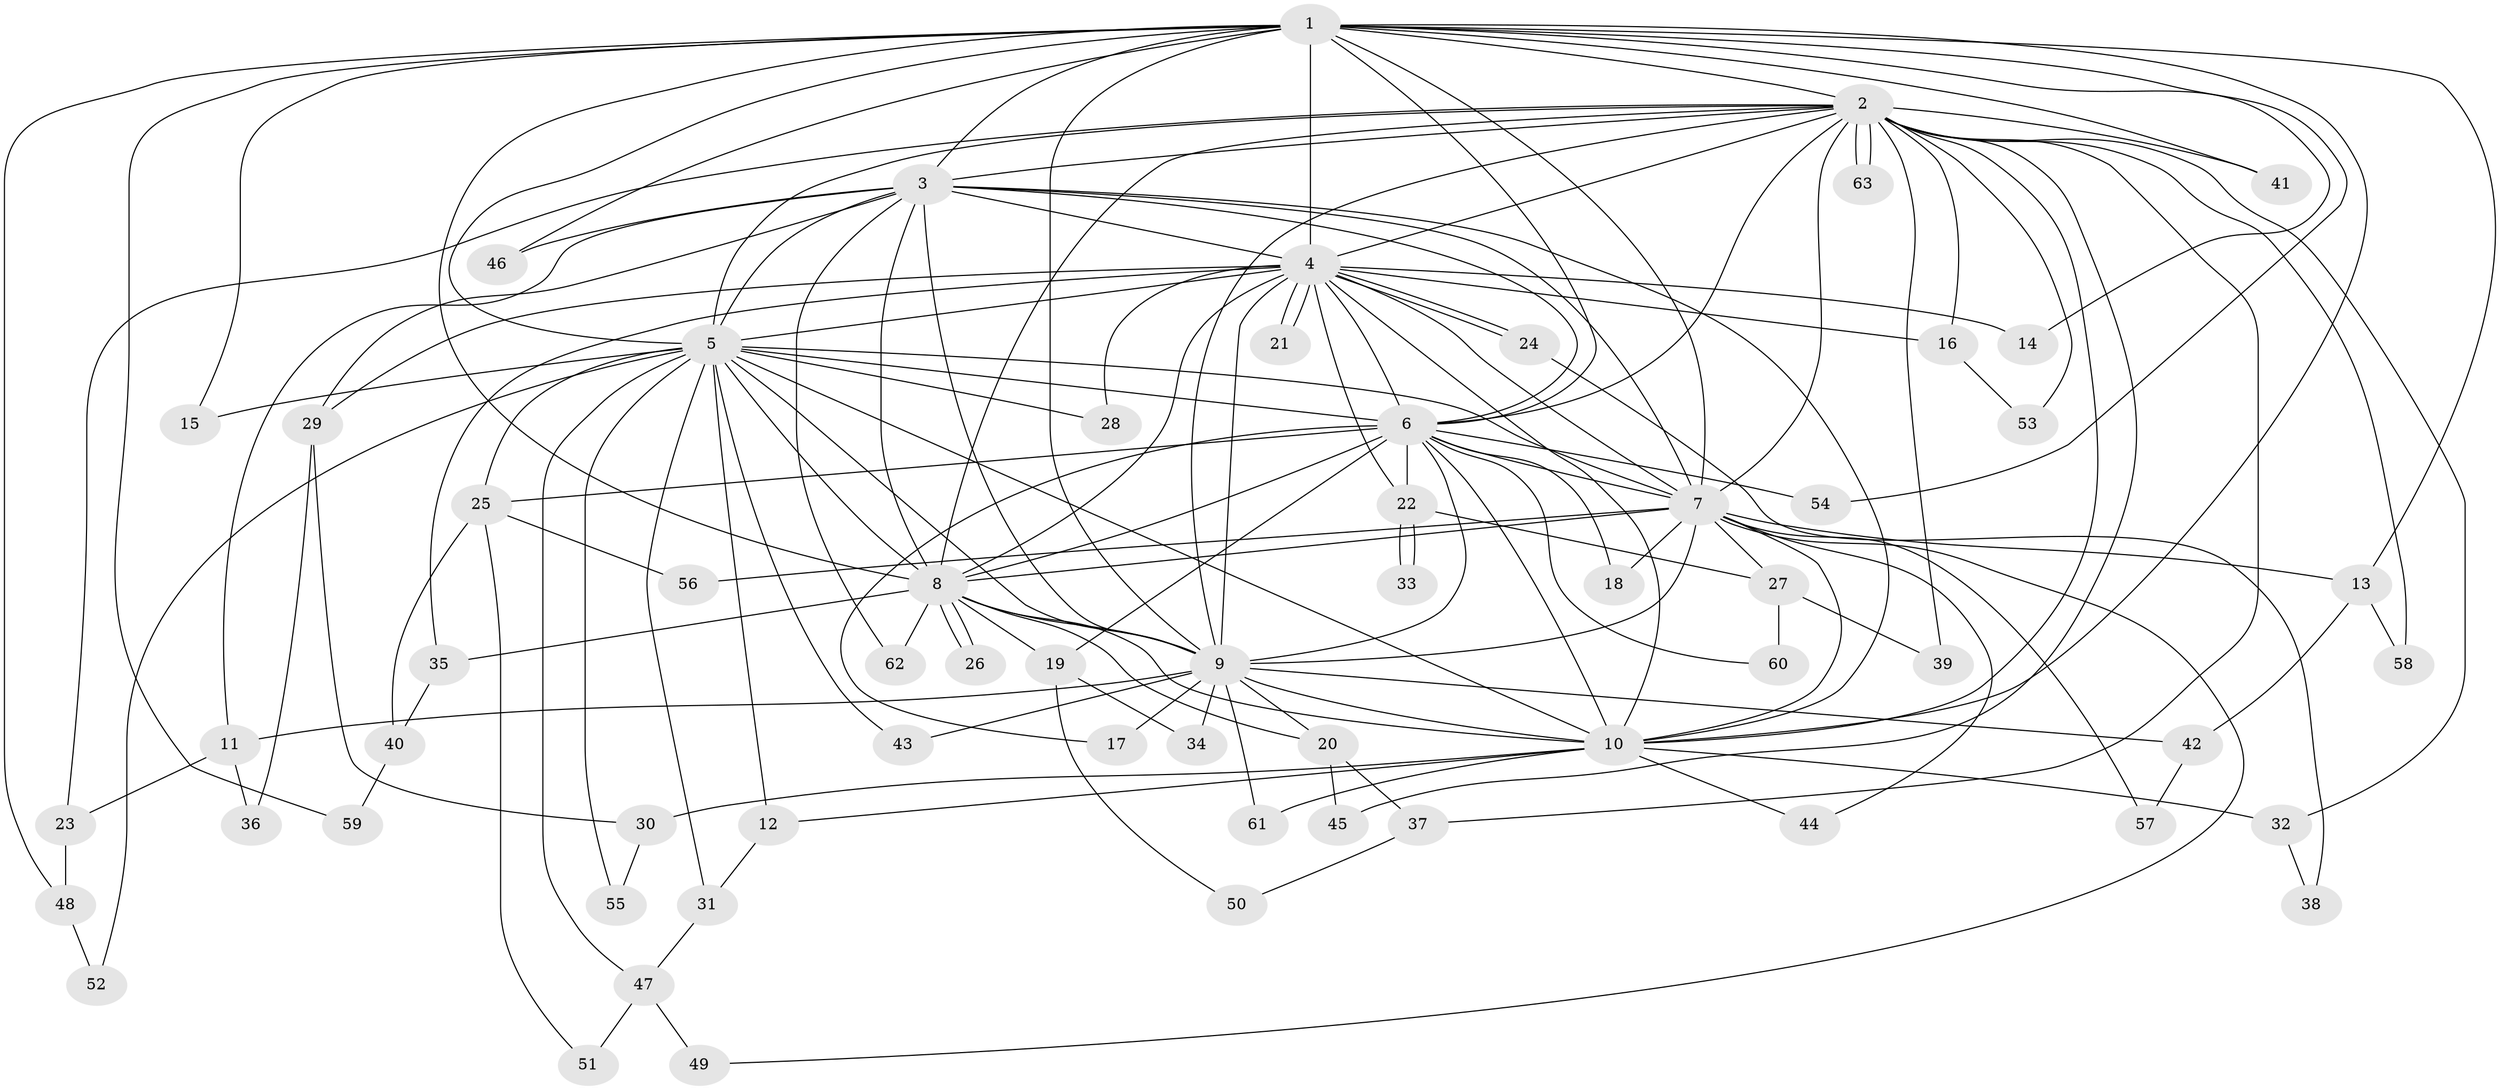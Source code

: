 // coarse degree distribution, {20: 0.021739130434782608, 22: 0.021739130434782608, 15: 0.021739130434782608, 19: 0.021739130434782608, 11: 0.021739130434782608, 9: 0.021739130434782608, 4: 0.08695652173913043, 3: 0.10869565217391304, 2: 0.5652173913043478, 5: 0.06521739130434782, 1: 0.021739130434782608, 7: 0.021739130434782608}
// Generated by graph-tools (version 1.1) at 2025/41/03/06/25 10:41:36]
// undirected, 63 vertices, 151 edges
graph export_dot {
graph [start="1"]
  node [color=gray90,style=filled];
  1;
  2;
  3;
  4;
  5;
  6;
  7;
  8;
  9;
  10;
  11;
  12;
  13;
  14;
  15;
  16;
  17;
  18;
  19;
  20;
  21;
  22;
  23;
  24;
  25;
  26;
  27;
  28;
  29;
  30;
  31;
  32;
  33;
  34;
  35;
  36;
  37;
  38;
  39;
  40;
  41;
  42;
  43;
  44;
  45;
  46;
  47;
  48;
  49;
  50;
  51;
  52;
  53;
  54;
  55;
  56;
  57;
  58;
  59;
  60;
  61;
  62;
  63;
  1 -- 2;
  1 -- 3;
  1 -- 4;
  1 -- 5;
  1 -- 6;
  1 -- 7;
  1 -- 8;
  1 -- 9;
  1 -- 10;
  1 -- 13;
  1 -- 14;
  1 -- 15;
  1 -- 41;
  1 -- 46;
  1 -- 48;
  1 -- 54;
  1 -- 59;
  2 -- 3;
  2 -- 4;
  2 -- 5;
  2 -- 6;
  2 -- 7;
  2 -- 8;
  2 -- 9;
  2 -- 10;
  2 -- 16;
  2 -- 23;
  2 -- 32;
  2 -- 37;
  2 -- 39;
  2 -- 41;
  2 -- 45;
  2 -- 53;
  2 -- 58;
  2 -- 63;
  2 -- 63;
  3 -- 4;
  3 -- 5;
  3 -- 6;
  3 -- 7;
  3 -- 8;
  3 -- 9;
  3 -- 10;
  3 -- 11;
  3 -- 29;
  3 -- 46;
  3 -- 62;
  4 -- 5;
  4 -- 6;
  4 -- 7;
  4 -- 8;
  4 -- 9;
  4 -- 10;
  4 -- 14;
  4 -- 16;
  4 -- 21;
  4 -- 21;
  4 -- 22;
  4 -- 24;
  4 -- 24;
  4 -- 28;
  4 -- 29;
  4 -- 35;
  5 -- 6;
  5 -- 7;
  5 -- 8;
  5 -- 9;
  5 -- 10;
  5 -- 12;
  5 -- 15;
  5 -- 25;
  5 -- 28;
  5 -- 31;
  5 -- 43;
  5 -- 47;
  5 -- 52;
  5 -- 55;
  6 -- 7;
  6 -- 8;
  6 -- 9;
  6 -- 10;
  6 -- 17;
  6 -- 18;
  6 -- 19;
  6 -- 22;
  6 -- 25;
  6 -- 54;
  6 -- 60;
  7 -- 8;
  7 -- 9;
  7 -- 10;
  7 -- 13;
  7 -- 18;
  7 -- 27;
  7 -- 44;
  7 -- 49;
  7 -- 56;
  7 -- 57;
  8 -- 9;
  8 -- 10;
  8 -- 19;
  8 -- 20;
  8 -- 26;
  8 -- 26;
  8 -- 35;
  8 -- 62;
  9 -- 10;
  9 -- 11;
  9 -- 17;
  9 -- 20;
  9 -- 34;
  9 -- 42;
  9 -- 43;
  9 -- 61;
  10 -- 12;
  10 -- 30;
  10 -- 32;
  10 -- 44;
  10 -- 61;
  11 -- 23;
  11 -- 36;
  12 -- 31;
  13 -- 42;
  13 -- 58;
  16 -- 53;
  19 -- 34;
  19 -- 50;
  20 -- 37;
  20 -- 45;
  22 -- 27;
  22 -- 33;
  22 -- 33;
  23 -- 48;
  24 -- 38;
  25 -- 40;
  25 -- 51;
  25 -- 56;
  27 -- 39;
  27 -- 60;
  29 -- 30;
  29 -- 36;
  30 -- 55;
  31 -- 47;
  32 -- 38;
  35 -- 40;
  37 -- 50;
  40 -- 59;
  42 -- 57;
  47 -- 49;
  47 -- 51;
  48 -- 52;
}
